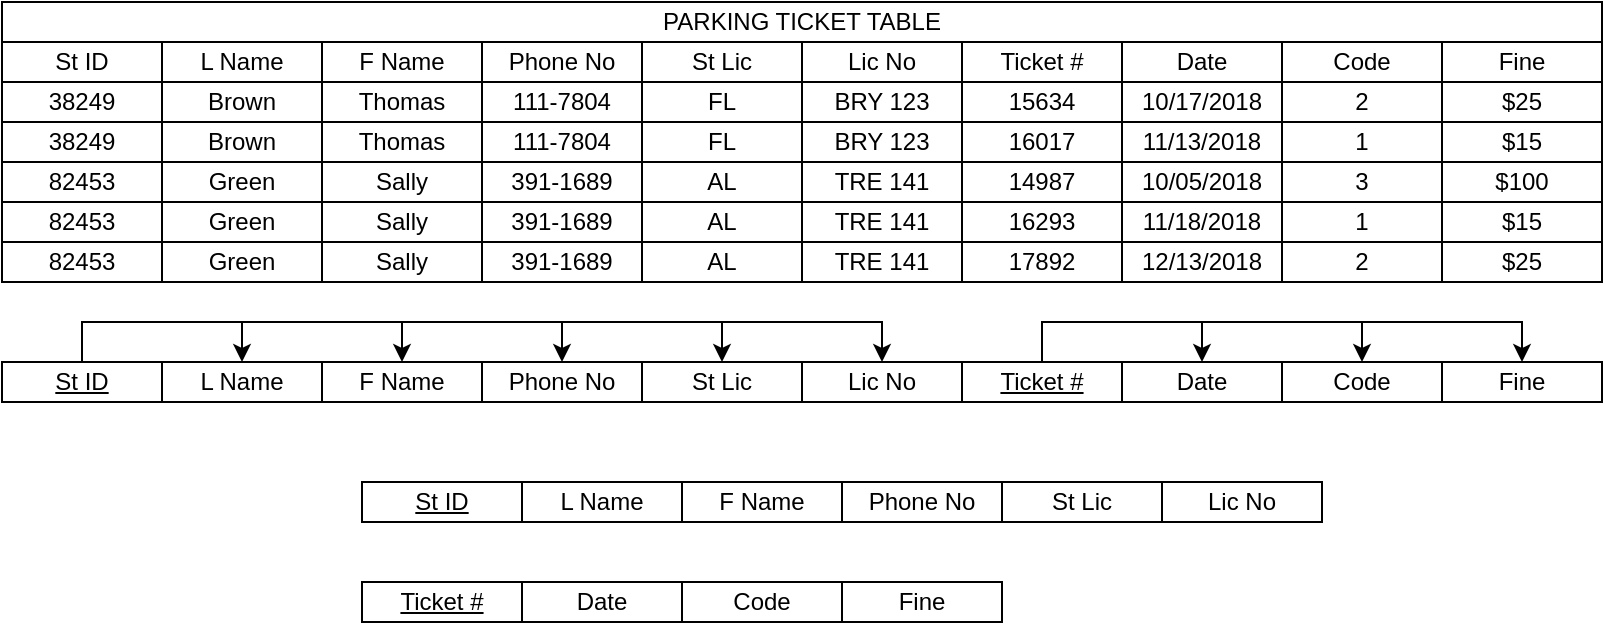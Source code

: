 <mxfile version="28.2.7">
  <diagram name="Page-1" id="AvaMco-YdOsuPRPhcN-Y">
    <mxGraphModel dx="977" dy="527" grid="1" gridSize="10" guides="1" tooltips="1" connect="1" arrows="1" fold="1" page="1" pageScale="1" pageWidth="850" pageHeight="1100" math="0" shadow="0">
      <root>
        <mxCell id="0" />
        <mxCell id="1" parent="0" />
        <mxCell id="0UQjAZHjR5uYfEtRIdzx-64" value="L Name" style="rounded=0;whiteSpace=wrap;html=1;" parent="1" vertex="1">
          <mxGeometry x="80" y="20" width="80" height="20" as="geometry" />
        </mxCell>
        <mxCell id="0UQjAZHjR5uYfEtRIdzx-65" value="St ID" style="rounded=0;whiteSpace=wrap;html=1;" parent="1" vertex="1">
          <mxGeometry y="20" width="80" height="20" as="geometry" />
        </mxCell>
        <mxCell id="0UQjAZHjR5uYfEtRIdzx-66" value="Phone No" style="rounded=0;whiteSpace=wrap;html=1;" parent="1" vertex="1">
          <mxGeometry x="240" y="20" width="80" height="20" as="geometry" />
        </mxCell>
        <mxCell id="0UQjAZHjR5uYfEtRIdzx-67" value="F Name" style="rounded=0;whiteSpace=wrap;html=1;" parent="1" vertex="1">
          <mxGeometry x="160" y="20" width="80" height="20" as="geometry" />
        </mxCell>
        <mxCell id="0UQjAZHjR5uYfEtRIdzx-68" value="Lic No" style="rounded=0;whiteSpace=wrap;html=1;" parent="1" vertex="1">
          <mxGeometry x="400" y="20" width="80" height="20" as="geometry" />
        </mxCell>
        <mxCell id="0UQjAZHjR5uYfEtRIdzx-69" value="St Lic" style="rounded=0;whiteSpace=wrap;html=1;" parent="1" vertex="1">
          <mxGeometry x="320" y="20" width="80" height="20" as="geometry" />
        </mxCell>
        <mxCell id="0UQjAZHjR5uYfEtRIdzx-70" value="Date" style="rounded=0;whiteSpace=wrap;html=1;" parent="1" vertex="1">
          <mxGeometry x="560" y="20" width="80" height="20" as="geometry" />
        </mxCell>
        <mxCell id="0UQjAZHjR5uYfEtRIdzx-71" value="Ticket #" style="rounded=0;whiteSpace=wrap;html=1;" parent="1" vertex="1">
          <mxGeometry x="480" y="20" width="80" height="20" as="geometry" />
        </mxCell>
        <mxCell id="0UQjAZHjR5uYfEtRIdzx-72" value="Fine" style="rounded=0;whiteSpace=wrap;html=1;" parent="1" vertex="1">
          <mxGeometry x="720" y="20" width="80" height="20" as="geometry" />
        </mxCell>
        <mxCell id="0UQjAZHjR5uYfEtRIdzx-73" value="Code" style="rounded=0;whiteSpace=wrap;html=1;" parent="1" vertex="1">
          <mxGeometry x="640" y="20" width="80" height="20" as="geometry" />
        </mxCell>
        <mxCell id="0UQjAZHjR5uYfEtRIdzx-74" value="Brown" style="rounded=0;whiteSpace=wrap;html=1;" parent="1" vertex="1">
          <mxGeometry x="80" y="40" width="80" height="20" as="geometry" />
        </mxCell>
        <mxCell id="0UQjAZHjR5uYfEtRIdzx-75" value="38249" style="rounded=0;whiteSpace=wrap;html=1;" parent="1" vertex="1">
          <mxGeometry y="40" width="80" height="20" as="geometry" />
        </mxCell>
        <mxCell id="0UQjAZHjR5uYfEtRIdzx-76" value="&lt;div&gt;111-7804&lt;/div&gt;" style="rounded=0;whiteSpace=wrap;html=1;" parent="1" vertex="1">
          <mxGeometry x="240" y="40" width="80" height="20" as="geometry" />
        </mxCell>
        <mxCell id="0UQjAZHjR5uYfEtRIdzx-77" value="Thomas" style="rounded=0;whiteSpace=wrap;html=1;" parent="1" vertex="1">
          <mxGeometry x="160" y="40" width="80" height="20" as="geometry" />
        </mxCell>
        <mxCell id="0UQjAZHjR5uYfEtRIdzx-78" value="BRY 123" style="rounded=0;whiteSpace=wrap;html=1;" parent="1" vertex="1">
          <mxGeometry x="400" y="40" width="80" height="20" as="geometry" />
        </mxCell>
        <mxCell id="0UQjAZHjR5uYfEtRIdzx-79" value="FL" style="rounded=0;whiteSpace=wrap;html=1;" parent="1" vertex="1">
          <mxGeometry x="320" y="40" width="80" height="20" as="geometry" />
        </mxCell>
        <mxCell id="0UQjAZHjR5uYfEtRIdzx-80" value="10/17/2018" style="rounded=0;whiteSpace=wrap;html=1;" parent="1" vertex="1">
          <mxGeometry x="560" y="40" width="80" height="20" as="geometry" />
        </mxCell>
        <mxCell id="0UQjAZHjR5uYfEtRIdzx-81" value="15634" style="rounded=0;whiteSpace=wrap;html=1;" parent="1" vertex="1">
          <mxGeometry x="480" y="40" width="80" height="20" as="geometry" />
        </mxCell>
        <mxCell id="0UQjAZHjR5uYfEtRIdzx-82" value="$25" style="rounded=0;whiteSpace=wrap;html=1;" parent="1" vertex="1">
          <mxGeometry x="720" y="40" width="80" height="20" as="geometry" />
        </mxCell>
        <mxCell id="0UQjAZHjR5uYfEtRIdzx-83" value="2" style="rounded=0;whiteSpace=wrap;html=1;" parent="1" vertex="1">
          <mxGeometry x="640" y="40" width="80" height="20" as="geometry" />
        </mxCell>
        <mxCell id="0UQjAZHjR5uYfEtRIdzx-84" value="Brown" style="rounded=0;whiteSpace=wrap;html=1;" parent="1" vertex="1">
          <mxGeometry x="80" y="60" width="80" height="20" as="geometry" />
        </mxCell>
        <mxCell id="0UQjAZHjR5uYfEtRIdzx-85" value="" style="rounded=0;whiteSpace=wrap;html=1;" parent="1" vertex="1">
          <mxGeometry y="60" width="80" height="20" as="geometry" />
        </mxCell>
        <mxCell id="0UQjAZHjR5uYfEtRIdzx-86" value="&lt;div&gt;111-7804&lt;/div&gt;" style="rounded=0;whiteSpace=wrap;html=1;" parent="1" vertex="1">
          <mxGeometry x="240" y="60" width="80" height="20" as="geometry" />
        </mxCell>
        <mxCell id="0UQjAZHjR5uYfEtRIdzx-87" value="Thomas" style="rounded=0;whiteSpace=wrap;html=1;" parent="1" vertex="1">
          <mxGeometry x="160" y="60" width="80" height="20" as="geometry" />
        </mxCell>
        <mxCell id="0UQjAZHjR5uYfEtRIdzx-88" value="BRY 123" style="rounded=0;whiteSpace=wrap;html=1;" parent="1" vertex="1">
          <mxGeometry x="400" y="60" width="80" height="20" as="geometry" />
        </mxCell>
        <mxCell id="0UQjAZHjR5uYfEtRIdzx-89" value="FL" style="rounded=0;whiteSpace=wrap;html=1;" parent="1" vertex="1">
          <mxGeometry x="320" y="60" width="80" height="20" as="geometry" />
        </mxCell>
        <mxCell id="0UQjAZHjR5uYfEtRIdzx-90" value="11/13/2018" style="rounded=0;whiteSpace=wrap;html=1;" parent="1" vertex="1">
          <mxGeometry x="560" y="60" width="80" height="20" as="geometry" />
        </mxCell>
        <mxCell id="0UQjAZHjR5uYfEtRIdzx-91" value="16017" style="rounded=0;whiteSpace=wrap;html=1;" parent="1" vertex="1">
          <mxGeometry x="480" y="60" width="80" height="20" as="geometry" />
        </mxCell>
        <mxCell id="0UQjAZHjR5uYfEtRIdzx-92" value="$15" style="rounded=0;whiteSpace=wrap;html=1;" parent="1" vertex="1">
          <mxGeometry x="720" y="60" width="80" height="20" as="geometry" />
        </mxCell>
        <mxCell id="0UQjAZHjR5uYfEtRIdzx-93" value="1" style="rounded=0;whiteSpace=wrap;html=1;" parent="1" vertex="1">
          <mxGeometry x="640" y="60" width="80" height="20" as="geometry" />
        </mxCell>
        <mxCell id="0UQjAZHjR5uYfEtRIdzx-94" value="Green" style="rounded=0;whiteSpace=wrap;html=1;" parent="1" vertex="1">
          <mxGeometry x="80" y="80" width="80" height="20" as="geometry" />
        </mxCell>
        <mxCell id="0UQjAZHjR5uYfEtRIdzx-95" value="82453" style="rounded=0;whiteSpace=wrap;html=1;" parent="1" vertex="1">
          <mxGeometry y="80" width="80" height="20" as="geometry" />
        </mxCell>
        <mxCell id="0UQjAZHjR5uYfEtRIdzx-96" value="391-1689" style="rounded=0;whiteSpace=wrap;html=1;" parent="1" vertex="1">
          <mxGeometry x="240" y="80" width="80" height="20" as="geometry" />
        </mxCell>
        <mxCell id="0UQjAZHjR5uYfEtRIdzx-97" value="Sally" style="rounded=0;whiteSpace=wrap;html=1;" parent="1" vertex="1">
          <mxGeometry x="160" y="80" width="80" height="20" as="geometry" />
        </mxCell>
        <mxCell id="0UQjAZHjR5uYfEtRIdzx-98" value="TRE 141" style="rounded=0;whiteSpace=wrap;html=1;" parent="1" vertex="1">
          <mxGeometry x="400" y="80" width="80" height="20" as="geometry" />
        </mxCell>
        <mxCell id="0UQjAZHjR5uYfEtRIdzx-99" value="AL" style="rounded=0;whiteSpace=wrap;html=1;" parent="1" vertex="1">
          <mxGeometry x="320" y="80" width="80" height="20" as="geometry" />
        </mxCell>
        <mxCell id="0UQjAZHjR5uYfEtRIdzx-100" value="10/05/2018" style="rounded=0;whiteSpace=wrap;html=1;" parent="1" vertex="1">
          <mxGeometry x="560" y="80" width="80" height="20" as="geometry" />
        </mxCell>
        <mxCell id="0UQjAZHjR5uYfEtRIdzx-101" value="14987" style="rounded=0;whiteSpace=wrap;html=1;" parent="1" vertex="1">
          <mxGeometry x="480" y="80" width="80" height="20" as="geometry" />
        </mxCell>
        <mxCell id="0UQjAZHjR5uYfEtRIdzx-102" value="$100" style="rounded=0;whiteSpace=wrap;html=1;" parent="1" vertex="1">
          <mxGeometry x="720" y="80" width="80" height="20" as="geometry" />
        </mxCell>
        <mxCell id="0UQjAZHjR5uYfEtRIdzx-103" value="3" style="rounded=0;whiteSpace=wrap;html=1;" parent="1" vertex="1">
          <mxGeometry x="640" y="80" width="80" height="20" as="geometry" />
        </mxCell>
        <mxCell id="0UQjAZHjR5uYfEtRIdzx-104" value="Green" style="rounded=0;whiteSpace=wrap;html=1;" parent="1" vertex="1">
          <mxGeometry x="80" y="100" width="80" height="20" as="geometry" />
        </mxCell>
        <mxCell id="0UQjAZHjR5uYfEtRIdzx-105" value="82453" style="rounded=0;whiteSpace=wrap;html=1;" parent="1" vertex="1">
          <mxGeometry y="100" width="80" height="20" as="geometry" />
        </mxCell>
        <mxCell id="0UQjAZHjR5uYfEtRIdzx-106" value="391-1689" style="rounded=0;whiteSpace=wrap;html=1;" parent="1" vertex="1">
          <mxGeometry x="240" y="100" width="80" height="20" as="geometry" />
        </mxCell>
        <mxCell id="0UQjAZHjR5uYfEtRIdzx-107" value="Sally" style="rounded=0;whiteSpace=wrap;html=1;" parent="1" vertex="1">
          <mxGeometry x="160" y="100" width="80" height="20" as="geometry" />
        </mxCell>
        <mxCell id="0UQjAZHjR5uYfEtRIdzx-108" value="TRE 141" style="rounded=0;whiteSpace=wrap;html=1;" parent="1" vertex="1">
          <mxGeometry x="400" y="100" width="80" height="20" as="geometry" />
        </mxCell>
        <mxCell id="0UQjAZHjR5uYfEtRIdzx-109" value="AL" style="rounded=0;whiteSpace=wrap;html=1;" parent="1" vertex="1">
          <mxGeometry x="320" y="100" width="80" height="20" as="geometry" />
        </mxCell>
        <mxCell id="0UQjAZHjR5uYfEtRIdzx-110" value="11/18/2018" style="rounded=0;whiteSpace=wrap;html=1;" parent="1" vertex="1">
          <mxGeometry x="560" y="100" width="80" height="20" as="geometry" />
        </mxCell>
        <mxCell id="0UQjAZHjR5uYfEtRIdzx-111" value="16293" style="rounded=0;whiteSpace=wrap;html=1;" parent="1" vertex="1">
          <mxGeometry x="480" y="100" width="80" height="20" as="geometry" />
        </mxCell>
        <mxCell id="0UQjAZHjR5uYfEtRIdzx-112" value="$15" style="rounded=0;whiteSpace=wrap;html=1;" parent="1" vertex="1">
          <mxGeometry x="720" y="100" width="80" height="20" as="geometry" />
        </mxCell>
        <mxCell id="0UQjAZHjR5uYfEtRIdzx-113" value="1" style="rounded=0;whiteSpace=wrap;html=1;" parent="1" vertex="1">
          <mxGeometry x="640" y="100" width="80" height="20" as="geometry" />
        </mxCell>
        <mxCell id="0UQjAZHjR5uYfEtRIdzx-114" value="Green" style="rounded=0;whiteSpace=wrap;html=1;" parent="1" vertex="1">
          <mxGeometry x="80" y="120" width="80" height="20" as="geometry" />
        </mxCell>
        <mxCell id="0UQjAZHjR5uYfEtRIdzx-115" value="82453" style="rounded=0;whiteSpace=wrap;html=1;" parent="1" vertex="1">
          <mxGeometry y="120" width="80" height="20" as="geometry" />
        </mxCell>
        <mxCell id="0UQjAZHjR5uYfEtRIdzx-116" value="391-1689" style="rounded=0;whiteSpace=wrap;html=1;" parent="1" vertex="1">
          <mxGeometry x="240" y="120" width="80" height="20" as="geometry" />
        </mxCell>
        <mxCell id="0UQjAZHjR5uYfEtRIdzx-117" value="Sally" style="rounded=0;whiteSpace=wrap;html=1;" parent="1" vertex="1">
          <mxGeometry x="160" y="120" width="80" height="20" as="geometry" />
        </mxCell>
        <mxCell id="0UQjAZHjR5uYfEtRIdzx-118" value="TRE 141" style="rounded=0;whiteSpace=wrap;html=1;" parent="1" vertex="1">
          <mxGeometry x="400" y="120" width="80" height="20" as="geometry" />
        </mxCell>
        <mxCell id="0UQjAZHjR5uYfEtRIdzx-119" value="AL" style="rounded=0;whiteSpace=wrap;html=1;" parent="1" vertex="1">
          <mxGeometry x="320" y="120" width="80" height="20" as="geometry" />
        </mxCell>
        <mxCell id="0UQjAZHjR5uYfEtRIdzx-120" value="12/13/2018" style="rounded=0;whiteSpace=wrap;html=1;" parent="1" vertex="1">
          <mxGeometry x="560" y="120" width="80" height="20" as="geometry" />
        </mxCell>
        <mxCell id="0UQjAZHjR5uYfEtRIdzx-121" value="17892" style="rounded=0;whiteSpace=wrap;html=1;" parent="1" vertex="1">
          <mxGeometry x="480" y="120" width="80" height="20" as="geometry" />
        </mxCell>
        <mxCell id="0UQjAZHjR5uYfEtRIdzx-122" value="$25" style="rounded=0;whiteSpace=wrap;html=1;" parent="1" vertex="1">
          <mxGeometry x="720" y="120" width="80" height="20" as="geometry" />
        </mxCell>
        <mxCell id="0UQjAZHjR5uYfEtRIdzx-123" value="2" style="rounded=0;whiteSpace=wrap;html=1;" parent="1" vertex="1">
          <mxGeometry x="640" y="120" width="80" height="20" as="geometry" />
        </mxCell>
        <mxCell id="r2siFuNWQ3NmHAQ4Ji6S-1" value="PARKING TICKET TABLE" style="rounded=0;whiteSpace=wrap;html=1;" vertex="1" parent="1">
          <mxGeometry width="800" height="20" as="geometry" />
        </mxCell>
        <mxCell id="r2siFuNWQ3NmHAQ4Ji6S-2" value="38249" style="rounded=0;whiteSpace=wrap;html=1;" vertex="1" parent="1">
          <mxGeometry y="60" width="80" height="20" as="geometry" />
        </mxCell>
        <mxCell id="r2siFuNWQ3NmHAQ4Ji6S-4" value="L Name" style="rounded=0;whiteSpace=wrap;html=1;" vertex="1" parent="1">
          <mxGeometry x="80" y="180" width="80" height="20" as="geometry" />
        </mxCell>
        <mxCell id="r2siFuNWQ3NmHAQ4Ji6S-24" style="edgeStyle=orthogonalEdgeStyle;rounded=0;orthogonalLoop=1;jettySize=auto;html=1;entryX=0.5;entryY=0;entryDx=0;entryDy=0;" edge="1" parent="1" source="r2siFuNWQ3NmHAQ4Ji6S-5" target="r2siFuNWQ3NmHAQ4Ji6S-4">
          <mxGeometry relative="1" as="geometry" />
        </mxCell>
        <mxCell id="r2siFuNWQ3NmHAQ4Ji6S-25" style="edgeStyle=orthogonalEdgeStyle;rounded=0;orthogonalLoop=1;jettySize=auto;html=1;entryX=0.5;entryY=0;entryDx=0;entryDy=0;exitX=0.5;exitY=0;exitDx=0;exitDy=0;" edge="1" parent="1" source="r2siFuNWQ3NmHAQ4Ji6S-5" target="r2siFuNWQ3NmHAQ4Ji6S-7">
          <mxGeometry relative="1" as="geometry" />
        </mxCell>
        <mxCell id="r2siFuNWQ3NmHAQ4Ji6S-26" style="edgeStyle=orthogonalEdgeStyle;rounded=0;orthogonalLoop=1;jettySize=auto;html=1;entryX=0.5;entryY=0;entryDx=0;entryDy=0;exitX=0.5;exitY=0;exitDx=0;exitDy=0;" edge="1" parent="1" source="r2siFuNWQ3NmHAQ4Ji6S-5" target="r2siFuNWQ3NmHAQ4Ji6S-6">
          <mxGeometry relative="1" as="geometry" />
        </mxCell>
        <mxCell id="r2siFuNWQ3NmHAQ4Ji6S-27" style="edgeStyle=orthogonalEdgeStyle;rounded=0;orthogonalLoop=1;jettySize=auto;html=1;entryX=0.5;entryY=0;entryDx=0;entryDy=0;exitX=0.5;exitY=0;exitDx=0;exitDy=0;" edge="1" parent="1" source="r2siFuNWQ3NmHAQ4Ji6S-5" target="r2siFuNWQ3NmHAQ4Ji6S-9">
          <mxGeometry relative="1" as="geometry" />
        </mxCell>
        <mxCell id="r2siFuNWQ3NmHAQ4Ji6S-28" style="edgeStyle=orthogonalEdgeStyle;rounded=0;orthogonalLoop=1;jettySize=auto;html=1;entryX=0.5;entryY=0;entryDx=0;entryDy=0;exitX=0.5;exitY=0;exitDx=0;exitDy=0;" edge="1" parent="1" source="r2siFuNWQ3NmHAQ4Ji6S-5" target="r2siFuNWQ3NmHAQ4Ji6S-8">
          <mxGeometry relative="1" as="geometry" />
        </mxCell>
        <mxCell id="r2siFuNWQ3NmHAQ4Ji6S-5" value="&lt;u&gt;St ID&lt;/u&gt;" style="rounded=0;whiteSpace=wrap;html=1;" vertex="1" parent="1">
          <mxGeometry y="180" width="80" height="20" as="geometry" />
        </mxCell>
        <mxCell id="r2siFuNWQ3NmHAQ4Ji6S-6" value="Phone No" style="rounded=0;whiteSpace=wrap;html=1;" vertex="1" parent="1">
          <mxGeometry x="240" y="180" width="80" height="20" as="geometry" />
        </mxCell>
        <mxCell id="r2siFuNWQ3NmHAQ4Ji6S-7" value="F Name" style="rounded=0;whiteSpace=wrap;html=1;" vertex="1" parent="1">
          <mxGeometry x="160" y="180" width="80" height="20" as="geometry" />
        </mxCell>
        <mxCell id="r2siFuNWQ3NmHAQ4Ji6S-8" value="Lic No" style="rounded=0;whiteSpace=wrap;html=1;" vertex="1" parent="1">
          <mxGeometry x="400" y="180" width="80" height="20" as="geometry" />
        </mxCell>
        <mxCell id="r2siFuNWQ3NmHAQ4Ji6S-9" value="St Lic" style="rounded=0;whiteSpace=wrap;html=1;" vertex="1" parent="1">
          <mxGeometry x="320" y="180" width="80" height="20" as="geometry" />
        </mxCell>
        <mxCell id="r2siFuNWQ3NmHAQ4Ji6S-10" value="Date" style="rounded=0;whiteSpace=wrap;html=1;" vertex="1" parent="1">
          <mxGeometry x="560" y="180" width="80" height="20" as="geometry" />
        </mxCell>
        <mxCell id="r2siFuNWQ3NmHAQ4Ji6S-14" style="edgeStyle=orthogonalEdgeStyle;rounded=0;orthogonalLoop=1;jettySize=auto;html=1;entryX=0.5;entryY=0;entryDx=0;entryDy=0;" edge="1" parent="1" source="r2siFuNWQ3NmHAQ4Ji6S-11" target="r2siFuNWQ3NmHAQ4Ji6S-10">
          <mxGeometry relative="1" as="geometry" />
        </mxCell>
        <mxCell id="r2siFuNWQ3NmHAQ4Ji6S-18" style="edgeStyle=orthogonalEdgeStyle;rounded=0;orthogonalLoop=1;jettySize=auto;html=1;entryX=0.5;entryY=0;entryDx=0;entryDy=0;exitX=0.5;exitY=0;exitDx=0;exitDy=0;" edge="1" parent="1" source="r2siFuNWQ3NmHAQ4Ji6S-11" target="r2siFuNWQ3NmHAQ4Ji6S-13">
          <mxGeometry relative="1" as="geometry" />
        </mxCell>
        <mxCell id="r2siFuNWQ3NmHAQ4Ji6S-19" style="edgeStyle=orthogonalEdgeStyle;rounded=0;orthogonalLoop=1;jettySize=auto;html=1;entryX=0.5;entryY=0;entryDx=0;entryDy=0;exitX=0.5;exitY=0;exitDx=0;exitDy=0;" edge="1" parent="1" source="r2siFuNWQ3NmHAQ4Ji6S-11" target="r2siFuNWQ3NmHAQ4Ji6S-12">
          <mxGeometry relative="1" as="geometry" />
        </mxCell>
        <mxCell id="r2siFuNWQ3NmHAQ4Ji6S-11" value="&lt;u&gt;Ticket #&lt;/u&gt;" style="rounded=0;whiteSpace=wrap;html=1;" vertex="1" parent="1">
          <mxGeometry x="480" y="180" width="80" height="20" as="geometry" />
        </mxCell>
        <mxCell id="r2siFuNWQ3NmHAQ4Ji6S-12" value="Fine" style="rounded=0;whiteSpace=wrap;html=1;" vertex="1" parent="1">
          <mxGeometry x="720" y="180" width="80" height="20" as="geometry" />
        </mxCell>
        <mxCell id="r2siFuNWQ3NmHAQ4Ji6S-13" value="Code" style="rounded=0;whiteSpace=wrap;html=1;" vertex="1" parent="1">
          <mxGeometry x="640" y="180" width="80" height="20" as="geometry" />
        </mxCell>
        <mxCell id="r2siFuNWQ3NmHAQ4Ji6S-29" value="L Name" style="rounded=0;whiteSpace=wrap;html=1;" vertex="1" parent="1">
          <mxGeometry x="260" y="240" width="80" height="20" as="geometry" />
        </mxCell>
        <mxCell id="r2siFuNWQ3NmHAQ4Ji6S-30" value="&lt;u&gt;St ID&lt;/u&gt;" style="rounded=0;whiteSpace=wrap;html=1;" vertex="1" parent="1">
          <mxGeometry x="180" y="240" width="80" height="20" as="geometry" />
        </mxCell>
        <mxCell id="r2siFuNWQ3NmHAQ4Ji6S-31" value="Phone No" style="rounded=0;whiteSpace=wrap;html=1;" vertex="1" parent="1">
          <mxGeometry x="420" y="240" width="80" height="20" as="geometry" />
        </mxCell>
        <mxCell id="r2siFuNWQ3NmHAQ4Ji6S-32" value="F Name" style="rounded=0;whiteSpace=wrap;html=1;" vertex="1" parent="1">
          <mxGeometry x="340" y="240" width="80" height="20" as="geometry" />
        </mxCell>
        <mxCell id="r2siFuNWQ3NmHAQ4Ji6S-33" value="Lic No" style="rounded=0;whiteSpace=wrap;html=1;" vertex="1" parent="1">
          <mxGeometry x="580" y="240" width="80" height="20" as="geometry" />
        </mxCell>
        <mxCell id="r2siFuNWQ3NmHAQ4Ji6S-34" value="St Lic" style="rounded=0;whiteSpace=wrap;html=1;" vertex="1" parent="1">
          <mxGeometry x="500" y="240" width="80" height="20" as="geometry" />
        </mxCell>
        <mxCell id="r2siFuNWQ3NmHAQ4Ji6S-35" value="Date" style="rounded=0;whiteSpace=wrap;html=1;" vertex="1" parent="1">
          <mxGeometry x="260" y="290" width="80" height="20" as="geometry" />
        </mxCell>
        <mxCell id="r2siFuNWQ3NmHAQ4Ji6S-36" value="&lt;u&gt;Ticket #&lt;/u&gt;" style="rounded=0;whiteSpace=wrap;html=1;" vertex="1" parent="1">
          <mxGeometry x="180" y="290" width="80" height="20" as="geometry" />
        </mxCell>
        <mxCell id="r2siFuNWQ3NmHAQ4Ji6S-37" value="Fine" style="rounded=0;whiteSpace=wrap;html=1;" vertex="1" parent="1">
          <mxGeometry x="420" y="290" width="80" height="20" as="geometry" />
        </mxCell>
        <mxCell id="r2siFuNWQ3NmHAQ4Ji6S-38" value="Code" style="rounded=0;whiteSpace=wrap;html=1;" vertex="1" parent="1">
          <mxGeometry x="340" y="290" width="80" height="20" as="geometry" />
        </mxCell>
      </root>
    </mxGraphModel>
  </diagram>
</mxfile>
